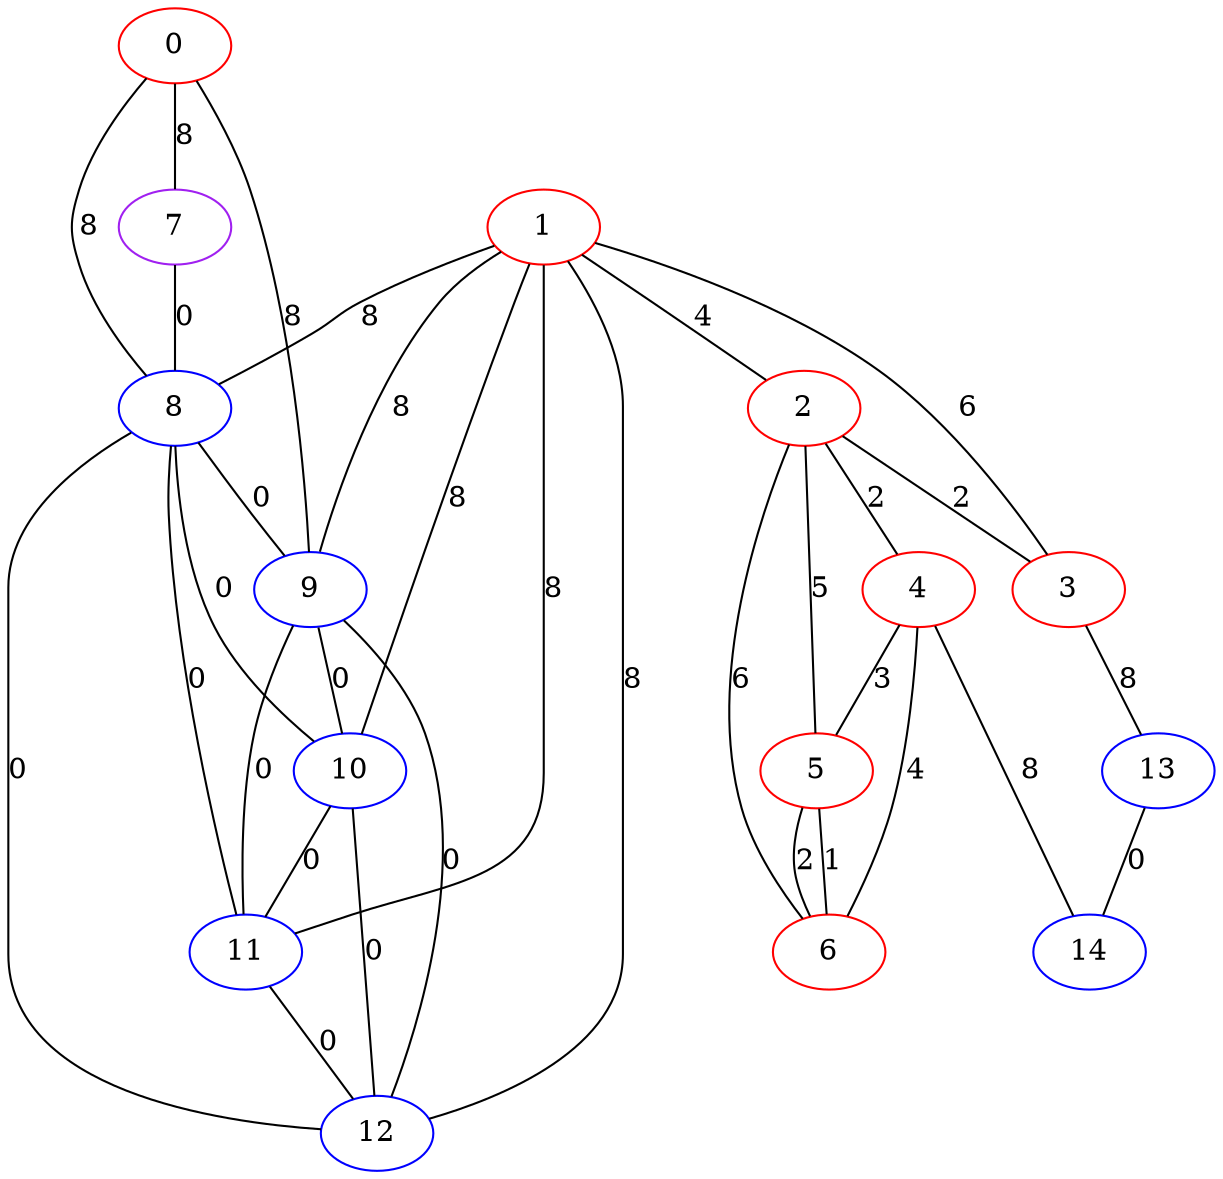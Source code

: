 graph "" {
0 [color=red, weight=1];
1 [color=red, weight=1];
2 [color=red, weight=1];
3 [color=red, weight=1];
4 [color=red, weight=1];
5 [color=red, weight=1];
6 [color=red, weight=1];
7 [color=purple, weight=4];
8 [color=blue, weight=3];
9 [color=blue, weight=3];
10 [color=blue, weight=3];
11 [color=blue, weight=3];
12 [color=blue, weight=3];
13 [color=blue, weight=3];
14 [color=blue, weight=3];
0 -- 8  [key=0, label=8];
0 -- 9  [key=0, label=8];
0 -- 7  [key=0, label=8];
1 -- 2  [key=0, label=4];
1 -- 3  [key=0, label=6];
1 -- 8  [key=0, label=8];
1 -- 9  [key=0, label=8];
1 -- 10  [key=0, label=8];
1 -- 11  [key=0, label=8];
1 -- 12  [key=0, label=8];
2 -- 3  [key=0, label=2];
2 -- 4  [key=0, label=2];
2 -- 5  [key=0, label=5];
2 -- 6  [key=0, label=6];
3 -- 13  [key=0, label=8];
4 -- 14  [key=0, label=8];
4 -- 5  [key=0, label=3];
4 -- 6  [key=0, label=4];
5 -- 6  [key=0, label=2];
5 -- 6  [key=1, label=1];
7 -- 8  [key=0, label=0];
8 -- 9  [key=0, label=0];
8 -- 10  [key=0, label=0];
8 -- 11  [key=0, label=0];
8 -- 12  [key=0, label=0];
9 -- 10  [key=0, label=0];
9 -- 11  [key=0, label=0];
9 -- 12  [key=0, label=0];
10 -- 11  [key=0, label=0];
10 -- 12  [key=0, label=0];
11 -- 12  [key=0, label=0];
13 -- 14  [key=0, label=0];
}
